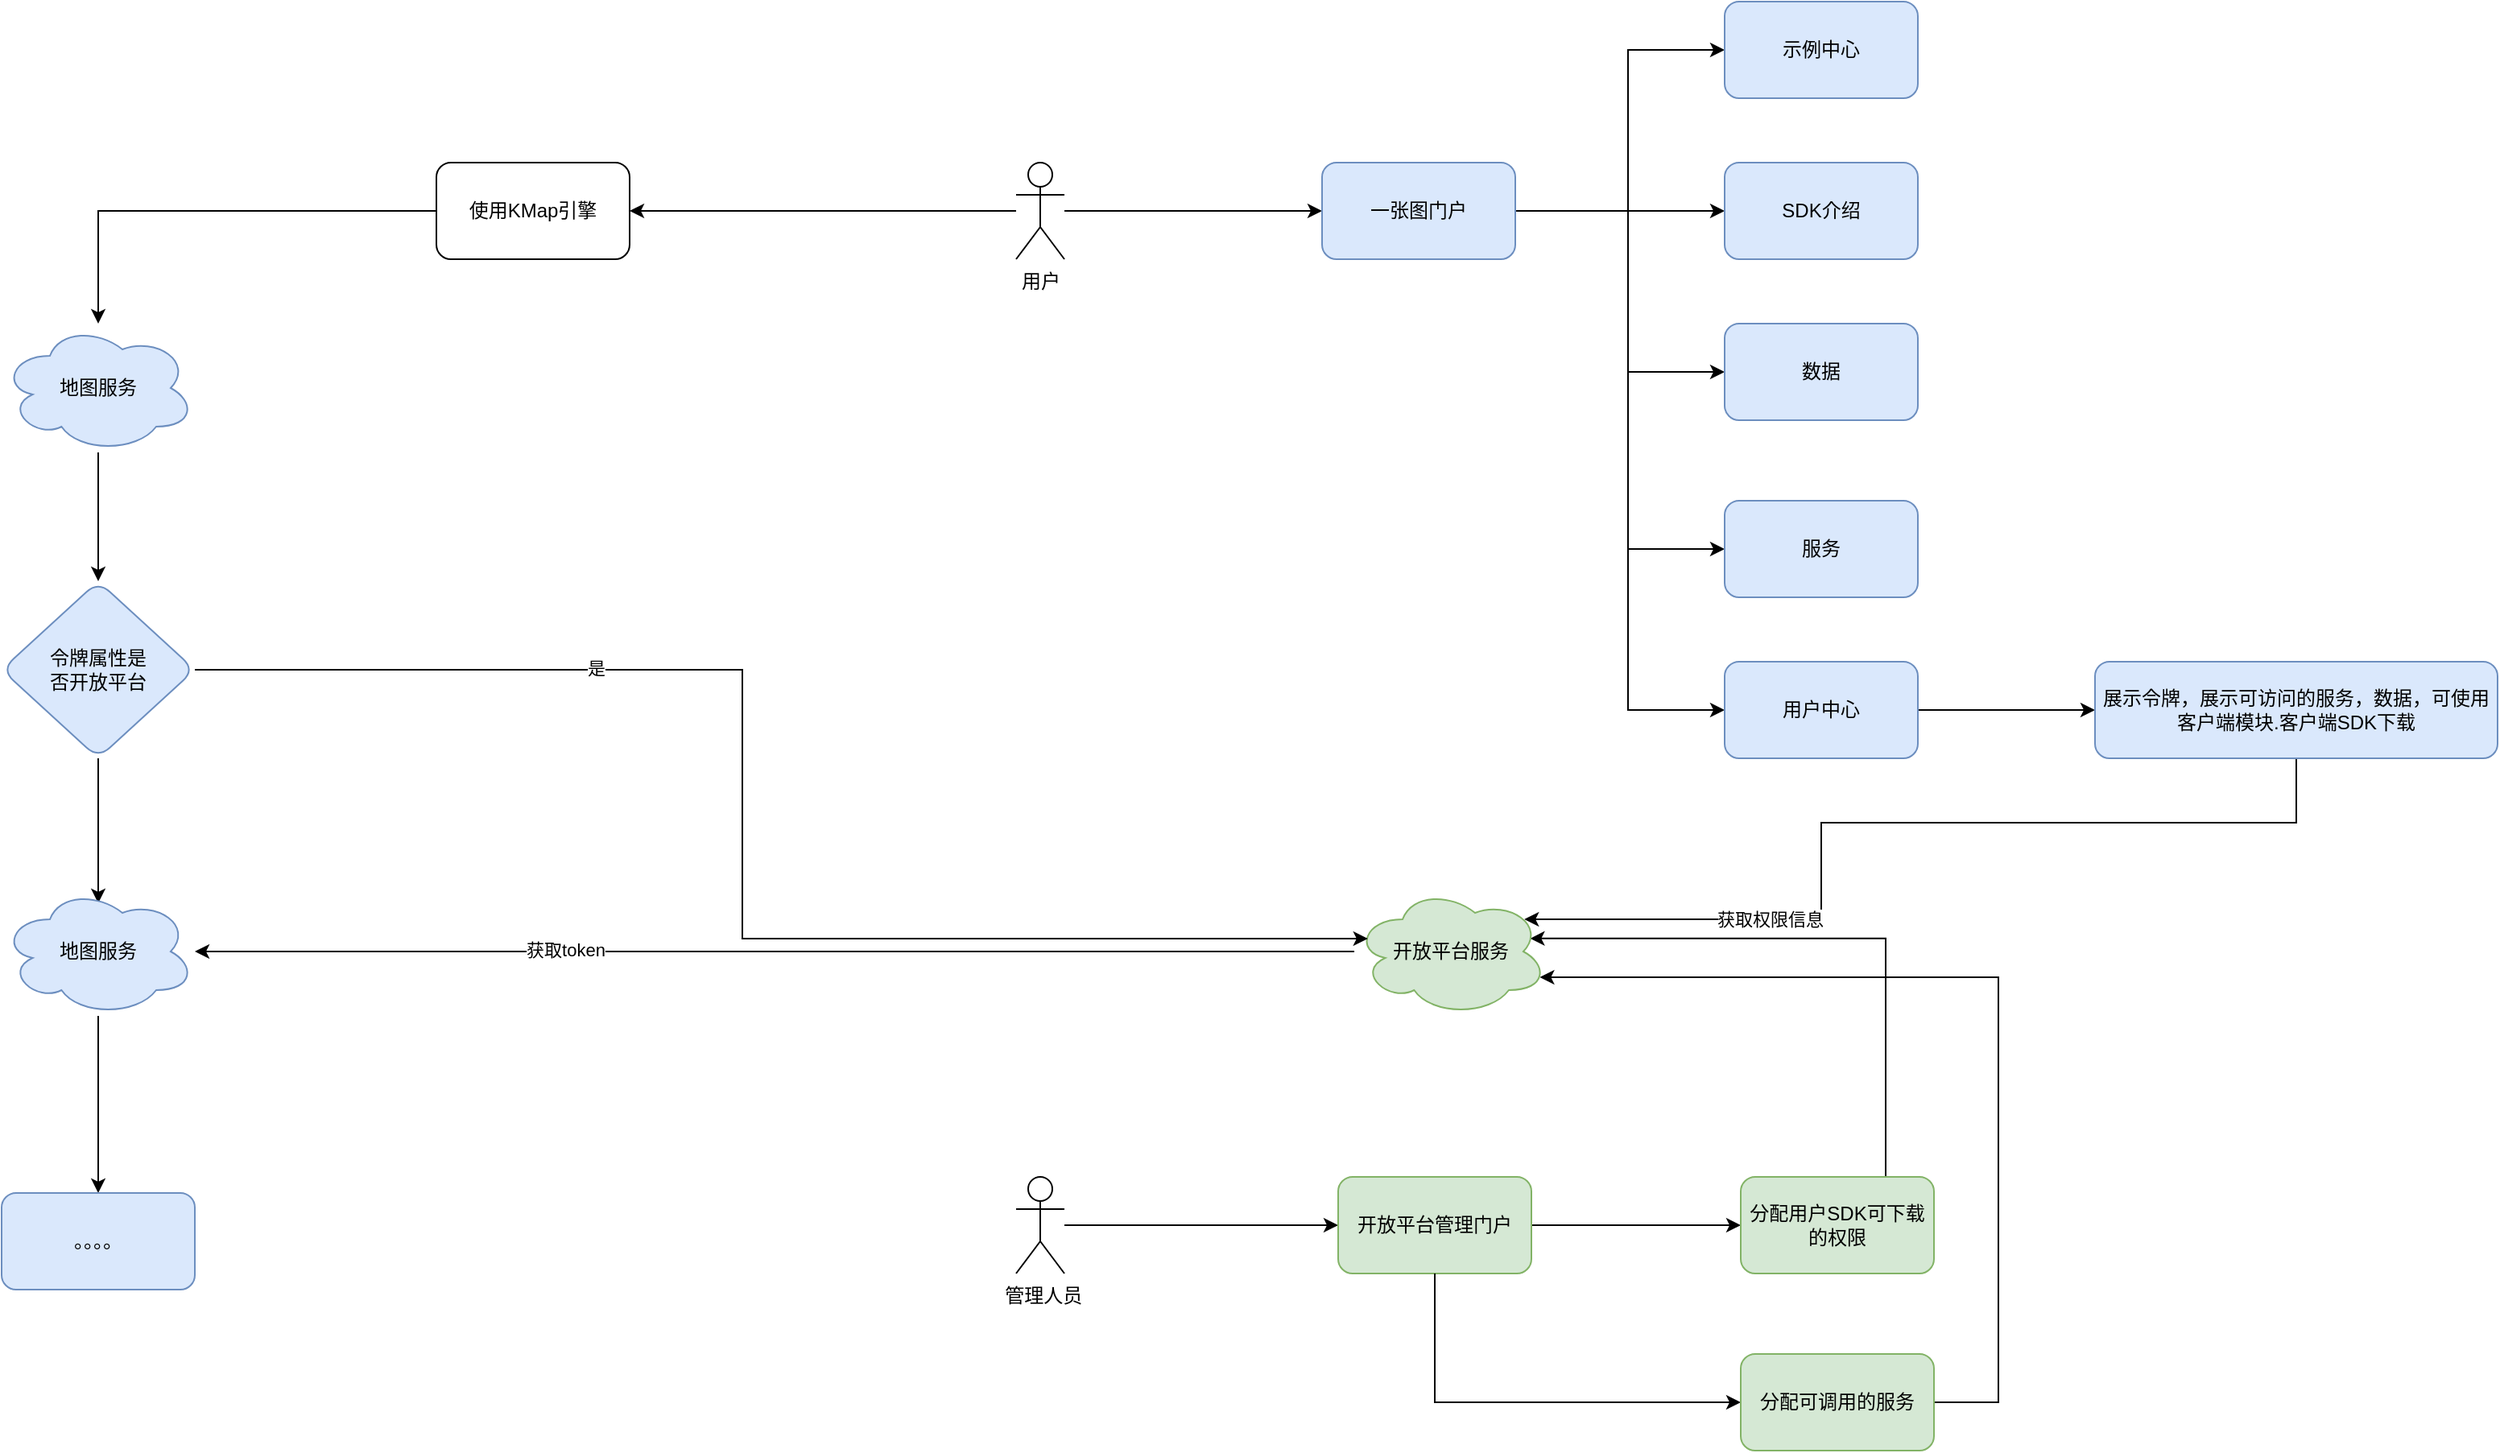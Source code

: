 <mxfile version="13.8.7" type="github">
  <diagram id="htu8tuTBs0NoOkx3hSJT" name="Page-1">
    <mxGraphModel dx="3199" dy="1286" grid="1" gridSize="10" guides="1" tooltips="1" connect="1" arrows="1" fold="1" page="1" pageScale="1" pageWidth="827" pageHeight="1169" math="0" shadow="0">
      <root>
        <mxCell id="0" />
        <mxCell id="1" parent="0" />
        <mxCell id="OG4e_7vGfnLu0VoYxxTo-8" style="edgeStyle=orthogonalEdgeStyle;rounded=0;orthogonalLoop=1;jettySize=auto;html=1;" edge="1" parent="1" source="OG4e_7vGfnLu0VoYxxTo-2" target="OG4e_7vGfnLu0VoYxxTo-7">
          <mxGeometry relative="1" as="geometry" />
        </mxCell>
        <mxCell id="OG4e_7vGfnLu0VoYxxTo-49" style="edgeStyle=orthogonalEdgeStyle;rounded=0;orthogonalLoop=1;jettySize=auto;html=1;labelBackgroundColor=#FFB366;" edge="1" parent="1" source="OG4e_7vGfnLu0VoYxxTo-2" target="OG4e_7vGfnLu0VoYxxTo-48">
          <mxGeometry relative="1" as="geometry" />
        </mxCell>
        <mxCell id="OG4e_7vGfnLu0VoYxxTo-2" value="用户" style="shape=umlActor;verticalLabelPosition=bottom;verticalAlign=top;html=1;outlineConnect=0;" vertex="1" parent="1">
          <mxGeometry x="70" y="100" width="30" height="60" as="geometry" />
        </mxCell>
        <mxCell id="OG4e_7vGfnLu0VoYxxTo-18" style="edgeStyle=orthogonalEdgeStyle;rounded=0;orthogonalLoop=1;jettySize=auto;html=1;entryX=0;entryY=0.5;entryDx=0;entryDy=0;" edge="1" parent="1" source="OG4e_7vGfnLu0VoYxxTo-6" target="OG4e_7vGfnLu0VoYxxTo-17">
          <mxGeometry relative="1" as="geometry" />
        </mxCell>
        <mxCell id="OG4e_7vGfnLu0VoYxxTo-6" value="&amp;nbsp;管理人员" style="shape=umlActor;verticalLabelPosition=bottom;verticalAlign=top;html=1;outlineConnect=0;" vertex="1" parent="1">
          <mxGeometry x="70" y="730" width="30" height="60" as="geometry" />
        </mxCell>
        <mxCell id="OG4e_7vGfnLu0VoYxxTo-11" value="" style="edgeStyle=orthogonalEdgeStyle;rounded=0;orthogonalLoop=1;jettySize=auto;html=1;" edge="1" parent="1" source="OG4e_7vGfnLu0VoYxxTo-7" target="OG4e_7vGfnLu0VoYxxTo-10">
          <mxGeometry relative="1" as="geometry">
            <Array as="points">
              <mxPoint x="450" y="130" />
              <mxPoint x="450" y="30" />
            </Array>
          </mxGeometry>
        </mxCell>
        <mxCell id="OG4e_7vGfnLu0VoYxxTo-14" value="" style="edgeStyle=orthogonalEdgeStyle;rounded=0;orthogonalLoop=1;jettySize=auto;html=1;" edge="1" parent="1" source="OG4e_7vGfnLu0VoYxxTo-7" target="OG4e_7vGfnLu0VoYxxTo-13">
          <mxGeometry relative="1" as="geometry" />
        </mxCell>
        <mxCell id="OG4e_7vGfnLu0VoYxxTo-16" value="" style="edgeStyle=orthogonalEdgeStyle;rounded=0;orthogonalLoop=1;jettySize=auto;html=1;" edge="1" parent="1" source="OG4e_7vGfnLu0VoYxxTo-7" target="OG4e_7vGfnLu0VoYxxTo-15">
          <mxGeometry relative="1" as="geometry">
            <Array as="points">
              <mxPoint x="450" y="130" />
              <mxPoint x="450" y="230" />
            </Array>
          </mxGeometry>
        </mxCell>
        <mxCell id="OG4e_7vGfnLu0VoYxxTo-29" value="" style="edgeStyle=orthogonalEdgeStyle;rounded=0;orthogonalLoop=1;jettySize=auto;html=1;" edge="1" parent="1" source="OG4e_7vGfnLu0VoYxxTo-7" target="OG4e_7vGfnLu0VoYxxTo-28">
          <mxGeometry relative="1" as="geometry">
            <Array as="points">
              <mxPoint x="450" y="130" />
              <mxPoint x="450" y="340" />
            </Array>
          </mxGeometry>
        </mxCell>
        <mxCell id="OG4e_7vGfnLu0VoYxxTo-31" style="edgeStyle=orthogonalEdgeStyle;rounded=0;orthogonalLoop=1;jettySize=auto;html=1;entryX=0;entryY=0.5;entryDx=0;entryDy=0;" edge="1" parent="1" source="OG4e_7vGfnLu0VoYxxTo-7" target="OG4e_7vGfnLu0VoYxxTo-30">
          <mxGeometry relative="1" as="geometry">
            <Array as="points">
              <mxPoint x="450" y="130" />
              <mxPoint x="450" y="440" />
            </Array>
          </mxGeometry>
        </mxCell>
        <mxCell id="OG4e_7vGfnLu0VoYxxTo-7" value="一张图门户" style="rounded=1;whiteSpace=wrap;html=1;fillColor=#dae8fc;strokeColor=#6c8ebf;" vertex="1" parent="1">
          <mxGeometry x="260" y="100" width="120" height="60" as="geometry" />
        </mxCell>
        <mxCell id="OG4e_7vGfnLu0VoYxxTo-10" value="示例中心" style="rounded=1;whiteSpace=wrap;html=1;fillColor=#dae8fc;strokeColor=#6c8ebf;" vertex="1" parent="1">
          <mxGeometry x="510" width="120" height="60" as="geometry" />
        </mxCell>
        <mxCell id="OG4e_7vGfnLu0VoYxxTo-13" value="SDK介绍" style="rounded=1;whiteSpace=wrap;html=1;fillColor=#dae8fc;strokeColor=#6c8ebf;" vertex="1" parent="1">
          <mxGeometry x="510" y="100" width="120" height="60" as="geometry" />
        </mxCell>
        <mxCell id="OG4e_7vGfnLu0VoYxxTo-24" value="" style="edgeStyle=orthogonalEdgeStyle;rounded=0;orthogonalLoop=1;jettySize=auto;html=1;exitX=0.5;exitY=1;exitDx=0;exitDy=0;entryX=0.88;entryY=0.25;entryDx=0;entryDy=0;entryPerimeter=0;" edge="1" parent="1" source="OG4e_7vGfnLu0VoYxxTo-42" target="OG4e_7vGfnLu0VoYxxTo-34">
          <mxGeometry relative="1" as="geometry">
            <mxPoint x="820" y="420" as="targetPoint" />
            <Array as="points">
              <mxPoint x="865" y="510" />
              <mxPoint x="570" y="510" />
              <mxPoint x="570" y="570" />
            </Array>
          </mxGeometry>
        </mxCell>
        <mxCell id="OG4e_7vGfnLu0VoYxxTo-40" value="获取权限信息" style="edgeLabel;html=1;align=center;verticalAlign=middle;resizable=0;points=[];" vertex="1" connectable="0" parent="OG4e_7vGfnLu0VoYxxTo-24">
          <mxGeometry x="0.474" relative="1" as="geometry">
            <mxPoint as="offset" />
          </mxGeometry>
        </mxCell>
        <mxCell id="OG4e_7vGfnLu0VoYxxTo-15" value="数据" style="rounded=1;whiteSpace=wrap;html=1;fillColor=#dae8fc;strokeColor=#6c8ebf;" vertex="1" parent="1">
          <mxGeometry x="510" y="200" width="120" height="60" as="geometry" />
        </mxCell>
        <mxCell id="OG4e_7vGfnLu0VoYxxTo-20" value="" style="edgeStyle=orthogonalEdgeStyle;rounded=0;orthogonalLoop=1;jettySize=auto;html=1;" edge="1" parent="1" source="OG4e_7vGfnLu0VoYxxTo-17" target="OG4e_7vGfnLu0VoYxxTo-19">
          <mxGeometry relative="1" as="geometry" />
        </mxCell>
        <mxCell id="OG4e_7vGfnLu0VoYxxTo-17" value="开放平台管理门户" style="rounded=1;whiteSpace=wrap;html=1;fillColor=#d5e8d4;strokeColor=#82b366;" vertex="1" parent="1">
          <mxGeometry x="270" y="730" width="120" height="60" as="geometry" />
        </mxCell>
        <mxCell id="OG4e_7vGfnLu0VoYxxTo-26" value="" style="edgeStyle=orthogonalEdgeStyle;rounded=0;orthogonalLoop=1;jettySize=auto;html=1;exitX=0.5;exitY=1;exitDx=0;exitDy=0;" edge="1" parent="1" source="OG4e_7vGfnLu0VoYxxTo-17" target="OG4e_7vGfnLu0VoYxxTo-25">
          <mxGeometry relative="1" as="geometry">
            <Array as="points">
              <mxPoint x="330" y="870" />
            </Array>
          </mxGeometry>
        </mxCell>
        <mxCell id="OG4e_7vGfnLu0VoYxxTo-35" style="edgeStyle=orthogonalEdgeStyle;rounded=0;orthogonalLoop=1;jettySize=auto;html=1;entryX=0.91;entryY=0.399;entryDx=0;entryDy=0;entryPerimeter=0;" edge="1" parent="1" source="OG4e_7vGfnLu0VoYxxTo-19" target="OG4e_7vGfnLu0VoYxxTo-34">
          <mxGeometry relative="1" as="geometry">
            <Array as="points">
              <mxPoint x="610" y="582" />
            </Array>
          </mxGeometry>
        </mxCell>
        <mxCell id="OG4e_7vGfnLu0VoYxxTo-19" value="分配用户SDK可下载的权限" style="rounded=1;whiteSpace=wrap;html=1;fillColor=#d5e8d4;strokeColor=#82b366;" vertex="1" parent="1">
          <mxGeometry x="520" y="730" width="120" height="60" as="geometry" />
        </mxCell>
        <mxCell id="OG4e_7vGfnLu0VoYxxTo-36" style="edgeStyle=orthogonalEdgeStyle;rounded=0;orthogonalLoop=1;jettySize=auto;html=1;entryX=0.96;entryY=0.7;entryDx=0;entryDy=0;entryPerimeter=0;" edge="1" parent="1" source="OG4e_7vGfnLu0VoYxxTo-25" target="OG4e_7vGfnLu0VoYxxTo-34">
          <mxGeometry relative="1" as="geometry">
            <Array as="points">
              <mxPoint x="680" y="870" />
              <mxPoint x="680" y="606" />
            </Array>
          </mxGeometry>
        </mxCell>
        <mxCell id="OG4e_7vGfnLu0VoYxxTo-25" value="分配可调用的服务" style="rounded=1;whiteSpace=wrap;html=1;fillColor=#d5e8d4;strokeColor=#82b366;" vertex="1" parent="1">
          <mxGeometry x="520" y="840" width="120" height="60" as="geometry" />
        </mxCell>
        <mxCell id="OG4e_7vGfnLu0VoYxxTo-28" value="服务" style="rounded=1;whiteSpace=wrap;html=1;fillColor=#dae8fc;strokeColor=#6c8ebf;" vertex="1" parent="1">
          <mxGeometry x="510" y="310" width="120" height="60" as="geometry" />
        </mxCell>
        <mxCell id="OG4e_7vGfnLu0VoYxxTo-43" style="edgeStyle=orthogonalEdgeStyle;rounded=0;orthogonalLoop=1;jettySize=auto;html=1;entryX=0;entryY=0.5;entryDx=0;entryDy=0;" edge="1" parent="1" source="OG4e_7vGfnLu0VoYxxTo-30" target="OG4e_7vGfnLu0VoYxxTo-42">
          <mxGeometry relative="1" as="geometry" />
        </mxCell>
        <mxCell id="OG4e_7vGfnLu0VoYxxTo-30" value="用户中心" style="rounded=1;whiteSpace=wrap;html=1;fillColor=#dae8fc;strokeColor=#6c8ebf;" vertex="1" parent="1">
          <mxGeometry x="510" y="410" width="120" height="60" as="geometry" />
        </mxCell>
        <mxCell id="OG4e_7vGfnLu0VoYxxTo-57" style="edgeStyle=orthogonalEdgeStyle;rounded=0;orthogonalLoop=1;jettySize=auto;html=1;labelBackgroundColor=#FFB366;" edge="1" parent="1" source="OG4e_7vGfnLu0VoYxxTo-34" target="OG4e_7vGfnLu0VoYxxTo-59">
          <mxGeometry relative="1" as="geometry">
            <mxPoint x="-440" y="590.0" as="targetPoint" />
          </mxGeometry>
        </mxCell>
        <mxCell id="OG4e_7vGfnLu0VoYxxTo-61" value="获取token" style="edgeLabel;html=1;align=center;verticalAlign=middle;resizable=0;points=[];" vertex="1" connectable="0" parent="OG4e_7vGfnLu0VoYxxTo-57">
          <mxGeometry x="0.362" y="-1" relative="1" as="geometry">
            <mxPoint as="offset" />
          </mxGeometry>
        </mxCell>
        <mxCell id="OG4e_7vGfnLu0VoYxxTo-34" value="开放平台服务" style="ellipse;shape=cloud;whiteSpace=wrap;html=1;fillColor=#d5e8d4;strokeColor=#82b366;" vertex="1" parent="1">
          <mxGeometry x="280" y="550" width="120" height="80" as="geometry" />
        </mxCell>
        <mxCell id="OG4e_7vGfnLu0VoYxxTo-42" value="展示令牌，展示可访问的服务，数据，可使用客户端模块.客户端SDK下载" style="rounded=1;whiteSpace=wrap;html=1;fillColor=#dae8fc;strokeColor=#6c8ebf;" vertex="1" parent="1">
          <mxGeometry x="740" y="410" width="250" height="60" as="geometry" />
        </mxCell>
        <mxCell id="OG4e_7vGfnLu0VoYxxTo-51" value="" style="edgeStyle=orthogonalEdgeStyle;rounded=0;orthogonalLoop=1;jettySize=auto;html=1;labelBackgroundColor=#FFB366;" edge="1" parent="1" source="OG4e_7vGfnLu0VoYxxTo-48" target="OG4e_7vGfnLu0VoYxxTo-50">
          <mxGeometry relative="1" as="geometry" />
        </mxCell>
        <mxCell id="OG4e_7vGfnLu0VoYxxTo-48" value="使用KMap引擎" style="rounded=1;whiteSpace=wrap;html=1;labelBackgroundColor=#FFFFFF;" vertex="1" parent="1">
          <mxGeometry x="-290" y="100" width="120" height="60" as="geometry" />
        </mxCell>
        <mxCell id="OG4e_7vGfnLu0VoYxxTo-54" value="" style="edgeStyle=orthogonalEdgeStyle;rounded=0;orthogonalLoop=1;jettySize=auto;html=1;labelBackgroundColor=#FFB366;" edge="1" parent="1" source="OG4e_7vGfnLu0VoYxxTo-50" target="OG4e_7vGfnLu0VoYxxTo-53">
          <mxGeometry relative="1" as="geometry" />
        </mxCell>
        <mxCell id="OG4e_7vGfnLu0VoYxxTo-50" value="地图服务" style="ellipse;shape=cloud;whiteSpace=wrap;html=1;rounded=1;labelBackgroundColor=none;fillColor=#dae8fc;strokeColor=#6c8ebf;" vertex="1" parent="1">
          <mxGeometry x="-560" y="200" width="120" height="80" as="geometry" />
        </mxCell>
        <mxCell id="OG4e_7vGfnLu0VoYxxTo-55" style="edgeStyle=orthogonalEdgeStyle;rounded=0;orthogonalLoop=1;jettySize=auto;html=1;labelBackgroundColor=#FFB366;entryX=0.07;entryY=0.4;entryDx=0;entryDy=0;entryPerimeter=0;" edge="1" parent="1" source="OG4e_7vGfnLu0VoYxxTo-53" target="OG4e_7vGfnLu0VoYxxTo-34">
          <mxGeometry relative="1" as="geometry">
            <mxPoint x="-190" y="610.0" as="targetPoint" />
            <Array as="points">
              <mxPoint x="-100" y="415" />
              <mxPoint x="-100" y="582" />
            </Array>
          </mxGeometry>
        </mxCell>
        <mxCell id="OG4e_7vGfnLu0VoYxxTo-56" value="是" style="edgeLabel;html=1;align=center;verticalAlign=middle;resizable=0;points=[];" vertex="1" connectable="0" parent="OG4e_7vGfnLu0VoYxxTo-55">
          <mxGeometry x="-0.445" y="1" relative="1" as="geometry">
            <mxPoint as="offset" />
          </mxGeometry>
        </mxCell>
        <mxCell id="OG4e_7vGfnLu0VoYxxTo-60" style="edgeStyle=orthogonalEdgeStyle;rounded=0;orthogonalLoop=1;jettySize=auto;html=1;entryX=0.5;entryY=0.125;entryDx=0;entryDy=0;entryPerimeter=0;labelBackgroundColor=#FFB366;" edge="1" parent="1" source="OG4e_7vGfnLu0VoYxxTo-53" target="OG4e_7vGfnLu0VoYxxTo-59">
          <mxGeometry relative="1" as="geometry" />
        </mxCell>
        <mxCell id="OG4e_7vGfnLu0VoYxxTo-53" value="令牌属性是&lt;br&gt;否开放平台" style="rhombus;whiteSpace=wrap;html=1;rounded=1;labelBackgroundColor=none;fillColor=#dae8fc;strokeColor=#6c8ebf;" vertex="1" parent="1">
          <mxGeometry x="-560" y="360" width="120" height="110" as="geometry" />
        </mxCell>
        <mxCell id="OG4e_7vGfnLu0VoYxxTo-63" value="" style="edgeStyle=orthogonalEdgeStyle;rounded=0;orthogonalLoop=1;jettySize=auto;html=1;labelBackgroundColor=#FFB366;" edge="1" parent="1" source="OG4e_7vGfnLu0VoYxxTo-59" target="OG4e_7vGfnLu0VoYxxTo-62">
          <mxGeometry relative="1" as="geometry" />
        </mxCell>
        <mxCell id="OG4e_7vGfnLu0VoYxxTo-59" value="地图服务" style="ellipse;shape=cloud;whiteSpace=wrap;html=1;rounded=1;labelBackgroundColor=none;fillColor=#dae8fc;strokeColor=#6c8ebf;" vertex="1" parent="1">
          <mxGeometry x="-560" y="550" width="120" height="80" as="geometry" />
        </mxCell>
        <mxCell id="OG4e_7vGfnLu0VoYxxTo-62" value="。。。。" style="whiteSpace=wrap;html=1;rounded=1;labelBackgroundColor=none;fillColor=#dae8fc;strokeColor=#6c8ebf;" vertex="1" parent="1">
          <mxGeometry x="-560" y="740" width="120" height="60" as="geometry" />
        </mxCell>
      </root>
    </mxGraphModel>
  </diagram>
</mxfile>

